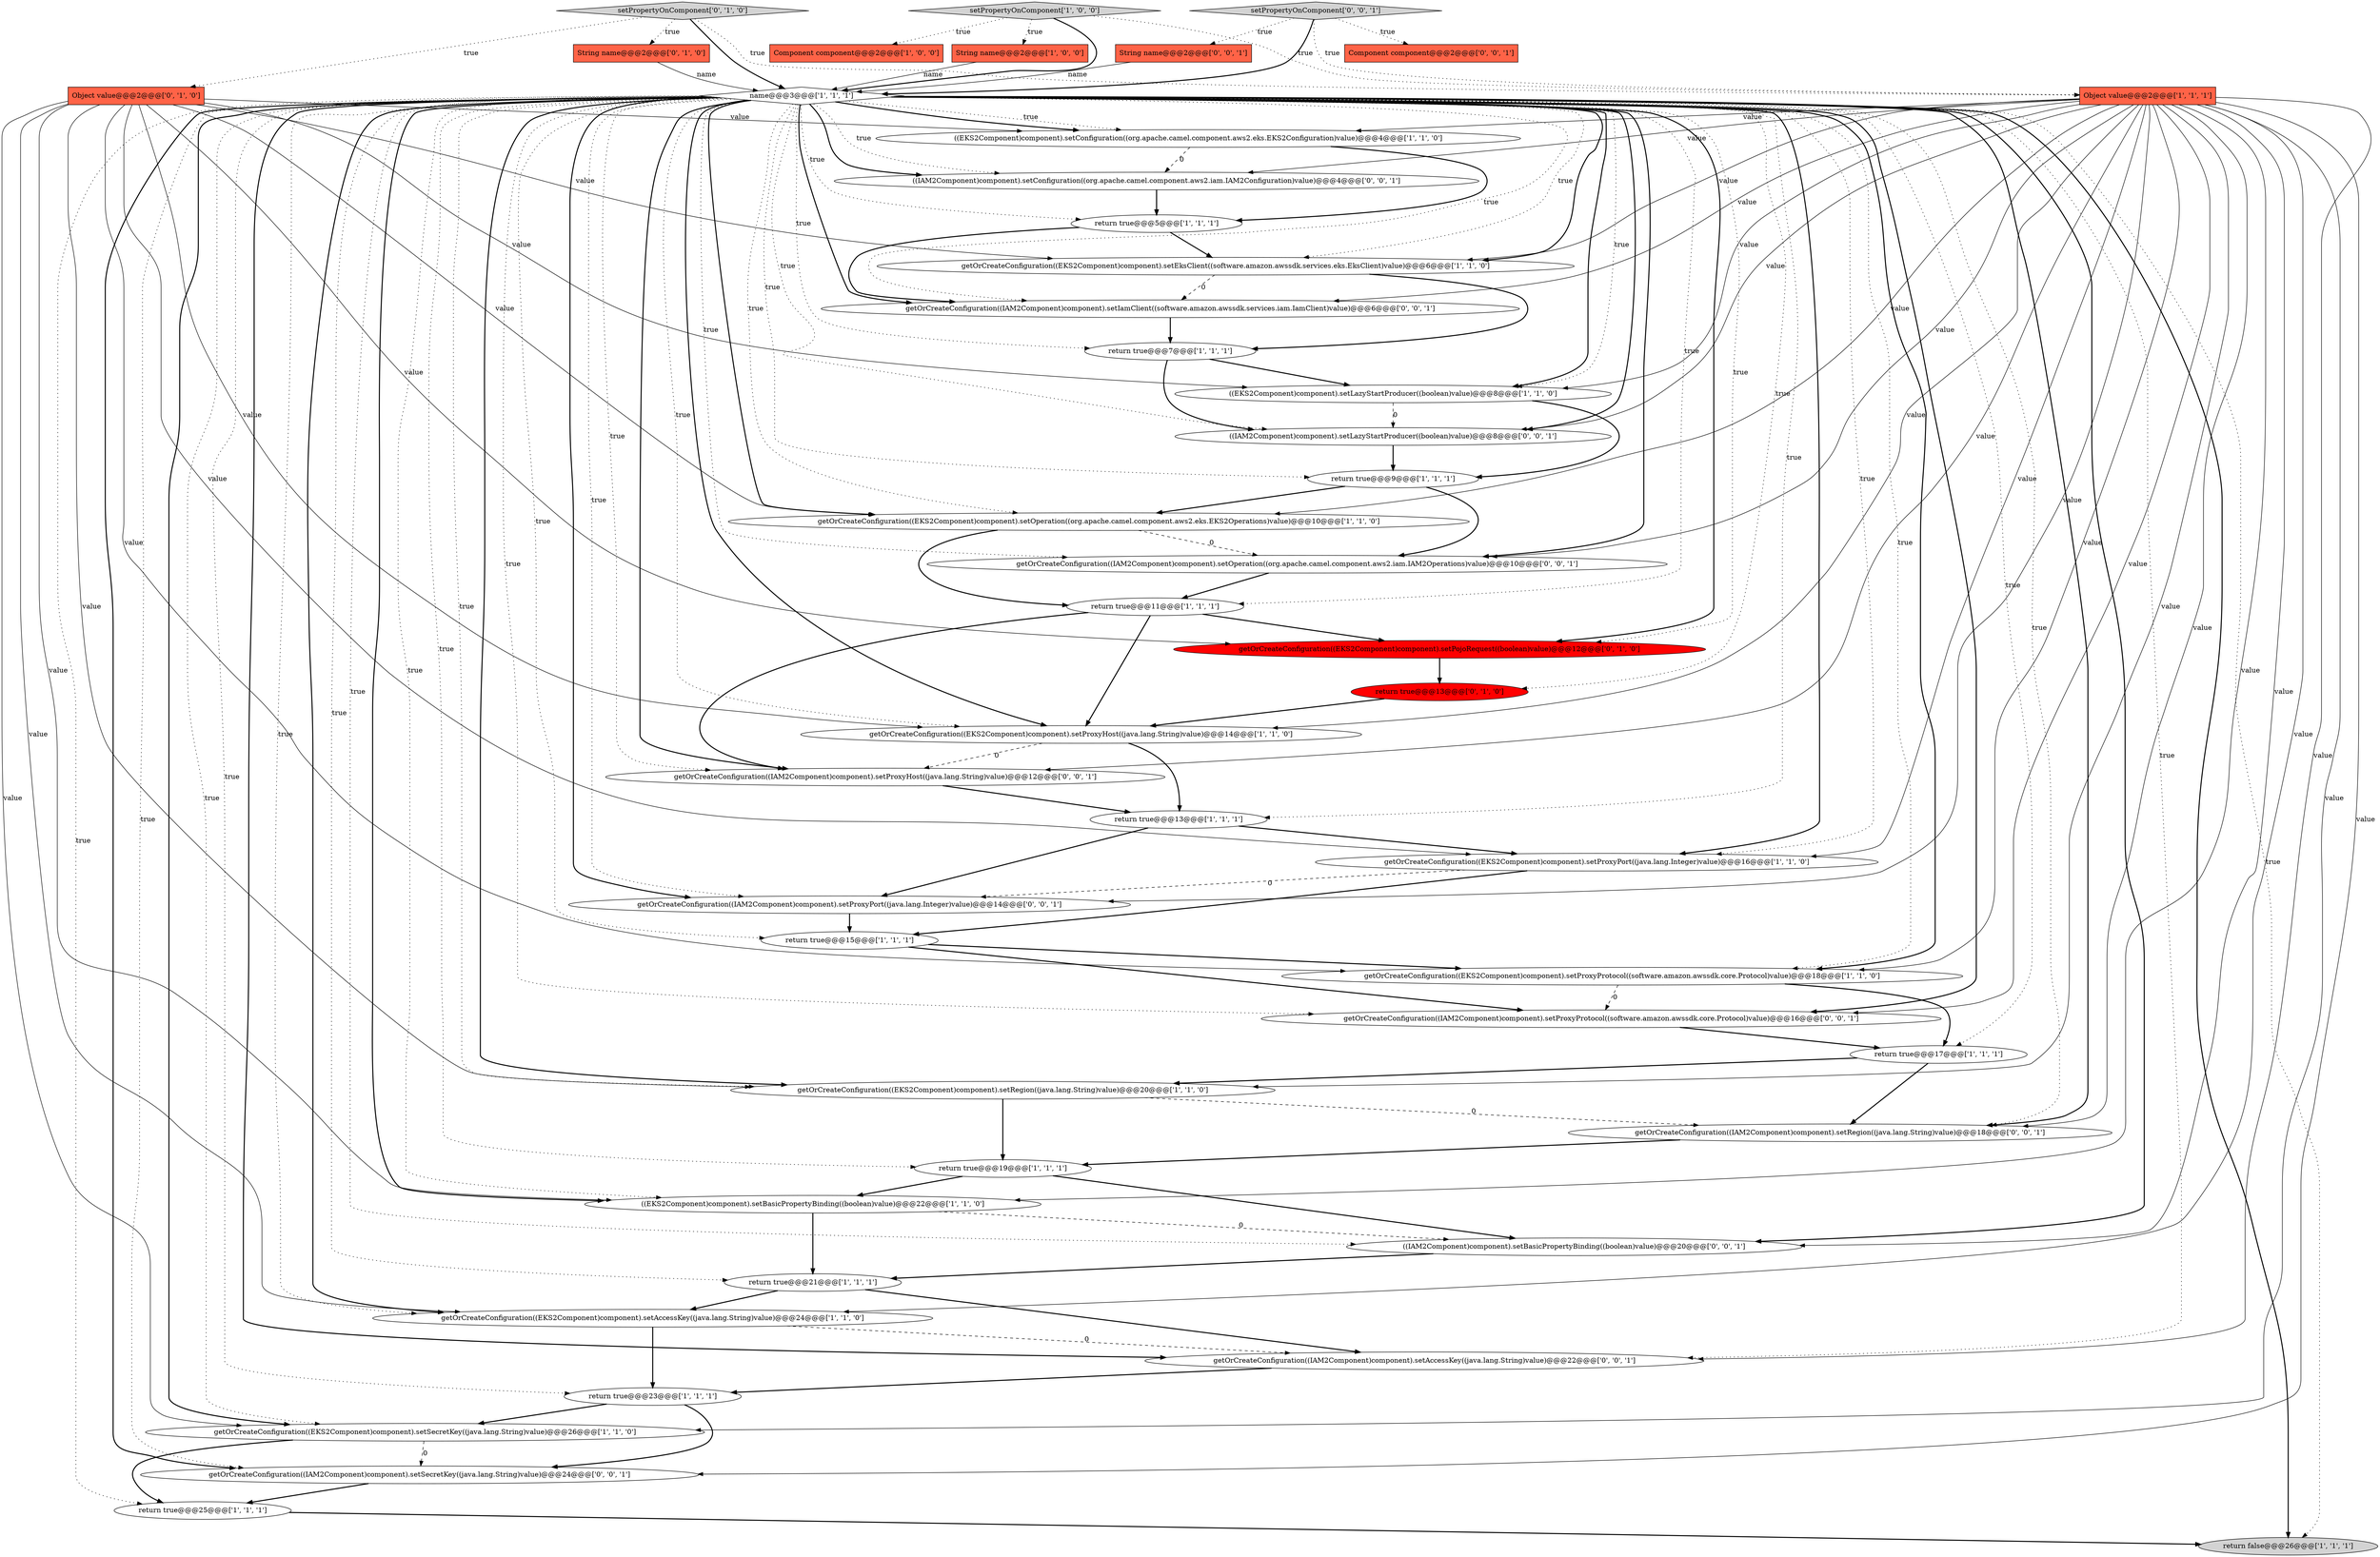 digraph {
41 [style = filled, label = "((IAM2Component)component).setBasicPropertyBinding((boolean)value)@@@20@@@['0', '0', '1']", fillcolor = white, shape = ellipse image = "AAA0AAABBB3BBB"];
2 [style = filled, label = "getOrCreateConfiguration((EKS2Component)component).setOperation((org.apache.camel.component.aws2.eks.EKS2Operations)value)@@@10@@@['1', '1', '0']", fillcolor = white, shape = ellipse image = "AAA0AAABBB1BBB"];
27 [style = filled, label = "return true@@@17@@@['1', '1', '1']", fillcolor = white, shape = ellipse image = "AAA0AAABBB1BBB"];
40 [style = filled, label = "getOrCreateConfiguration((IAM2Component)component).setProxyHost((java.lang.String)value)@@@12@@@['0', '0', '1']", fillcolor = white, shape = ellipse image = "AAA0AAABBB3BBB"];
17 [style = filled, label = "getOrCreateConfiguration((EKS2Component)component).setSecretKey((java.lang.String)value)@@@26@@@['1', '1', '0']", fillcolor = white, shape = ellipse image = "AAA0AAABBB1BBB"];
32 [style = filled, label = "setPropertyOnComponent['0', '1', '0']", fillcolor = lightgray, shape = diamond image = "AAA0AAABBB2BBB"];
13 [style = filled, label = "return true@@@5@@@['1', '1', '1']", fillcolor = white, shape = ellipse image = "AAA0AAABBB1BBB"];
44 [style = filled, label = "getOrCreateConfiguration((IAM2Component)component).setRegion((java.lang.String)value)@@@18@@@['0', '0', '1']", fillcolor = white, shape = ellipse image = "AAA0AAABBB3BBB"];
24 [style = filled, label = "((EKS2Component)component).setBasicPropertyBinding((boolean)value)@@@22@@@['1', '1', '0']", fillcolor = white, shape = ellipse image = "AAA0AAABBB1BBB"];
25 [style = filled, label = "return true@@@7@@@['1', '1', '1']", fillcolor = white, shape = ellipse image = "AAA0AAABBB1BBB"];
42 [style = filled, label = "getOrCreateConfiguration((IAM2Component)component).setSecretKey((java.lang.String)value)@@@24@@@['0', '0', '1']", fillcolor = white, shape = ellipse image = "AAA0AAABBB3BBB"];
39 [style = filled, label = "String name@@@2@@@['0', '0', '1']", fillcolor = tomato, shape = box image = "AAA0AAABBB3BBB"];
31 [style = filled, label = "Object value@@@2@@@['0', '1', '0']", fillcolor = tomato, shape = box image = "AAA0AAABBB2BBB"];
1 [style = filled, label = "getOrCreateConfiguration((EKS2Component)component).setRegion((java.lang.String)value)@@@20@@@['1', '1', '0']", fillcolor = white, shape = ellipse image = "AAA0AAABBB1BBB"];
23 [style = filled, label = "((EKS2Component)component).setConfiguration((org.apache.camel.component.aws2.eks.EKS2Configuration)value)@@@4@@@['1', '1', '0']", fillcolor = white, shape = ellipse image = "AAA0AAABBB1BBB"];
22 [style = filled, label = "return true@@@23@@@['1', '1', '1']", fillcolor = white, shape = ellipse image = "AAA0AAABBB1BBB"];
43 [style = filled, label = "getOrCreateConfiguration((IAM2Component)component).setAccessKey((java.lang.String)value)@@@22@@@['0', '0', '1']", fillcolor = white, shape = ellipse image = "AAA0AAABBB3BBB"];
10 [style = filled, label = "return true@@@21@@@['1', '1', '1']", fillcolor = white, shape = ellipse image = "AAA0AAABBB1BBB"];
0 [style = filled, label = "getOrCreateConfiguration((EKS2Component)component).setProxyHost((java.lang.String)value)@@@14@@@['1', '1', '0']", fillcolor = white, shape = ellipse image = "AAA0AAABBB1BBB"];
5 [style = filled, label = "return true@@@13@@@['1', '1', '1']", fillcolor = white, shape = ellipse image = "AAA0AAABBB1BBB"];
28 [style = filled, label = "String name@@@2@@@['0', '1', '0']", fillcolor = tomato, shape = box image = "AAA0AAABBB2BBB"];
18 [style = filled, label = "return true@@@15@@@['1', '1', '1']", fillcolor = white, shape = ellipse image = "AAA0AAABBB1BBB"];
11 [style = filled, label = "getOrCreateConfiguration((EKS2Component)component).setEksClient((software.amazon.awssdk.services.eks.EksClient)value)@@@6@@@['1', '1', '0']", fillcolor = white, shape = ellipse image = "AAA0AAABBB1BBB"];
30 [style = filled, label = "getOrCreateConfiguration((EKS2Component)component).setPojoRequest((boolean)value)@@@12@@@['0', '1', '0']", fillcolor = red, shape = ellipse image = "AAA1AAABBB2BBB"];
12 [style = filled, label = "return true@@@9@@@['1', '1', '1']", fillcolor = white, shape = ellipse image = "AAA0AAABBB1BBB"];
15 [style = filled, label = "Object value@@@2@@@['1', '1', '1']", fillcolor = tomato, shape = box image = "AAA0AAABBB1BBB"];
19 [style = filled, label = "return true@@@19@@@['1', '1', '1']", fillcolor = white, shape = ellipse image = "AAA0AAABBB1BBB"];
34 [style = filled, label = "getOrCreateConfiguration((IAM2Component)component).setOperation((org.apache.camel.component.aws2.iam.IAM2Operations)value)@@@10@@@['0', '0', '1']", fillcolor = white, shape = ellipse image = "AAA0AAABBB3BBB"];
6 [style = filled, label = "getOrCreateConfiguration((EKS2Component)component).setProxyProtocol((software.amazon.awssdk.core.Protocol)value)@@@18@@@['1', '1', '0']", fillcolor = white, shape = ellipse image = "AAA0AAABBB1BBB"];
7 [style = filled, label = "name@@@3@@@['1', '1', '1']", fillcolor = white, shape = diamond image = "AAA0AAABBB1BBB"];
8 [style = filled, label = "String name@@@2@@@['1', '0', '0']", fillcolor = tomato, shape = box image = "AAA0AAABBB1BBB"];
26 [style = filled, label = "((EKS2Component)component).setLazyStartProducer((boolean)value)@@@8@@@['1', '1', '0']", fillcolor = white, shape = ellipse image = "AAA0AAABBB1BBB"];
33 [style = filled, label = "((IAM2Component)component).setLazyStartProducer((boolean)value)@@@8@@@['0', '0', '1']", fillcolor = white, shape = ellipse image = "AAA0AAABBB3BBB"];
20 [style = filled, label = "return true@@@25@@@['1', '1', '1']", fillcolor = white, shape = ellipse image = "AAA0AAABBB1BBB"];
35 [style = filled, label = "getOrCreateConfiguration((IAM2Component)component).setIamClient((software.amazon.awssdk.services.iam.IamClient)value)@@@6@@@['0', '0', '1']", fillcolor = white, shape = ellipse image = "AAA0AAABBB3BBB"];
29 [style = filled, label = "return true@@@13@@@['0', '1', '0']", fillcolor = red, shape = ellipse image = "AAA1AAABBB2BBB"];
9 [style = filled, label = "getOrCreateConfiguration((EKS2Component)component).setAccessKey((java.lang.String)value)@@@24@@@['1', '1', '0']", fillcolor = white, shape = ellipse image = "AAA0AAABBB1BBB"];
45 [style = filled, label = "getOrCreateConfiguration((IAM2Component)component).setProxyProtocol((software.amazon.awssdk.core.Protocol)value)@@@16@@@['0', '0', '1']", fillcolor = white, shape = ellipse image = "AAA0AAABBB3BBB"];
46 [style = filled, label = "((IAM2Component)component).setConfiguration((org.apache.camel.component.aws2.iam.IAM2Configuration)value)@@@4@@@['0', '0', '1']", fillcolor = white, shape = ellipse image = "AAA0AAABBB3BBB"];
4 [style = filled, label = "return true@@@11@@@['1', '1', '1']", fillcolor = white, shape = ellipse image = "AAA0AAABBB1BBB"];
14 [style = filled, label = "Component component@@@2@@@['1', '0', '0']", fillcolor = tomato, shape = box image = "AAA0AAABBB1BBB"];
21 [style = filled, label = "setPropertyOnComponent['1', '0', '0']", fillcolor = lightgray, shape = diamond image = "AAA0AAABBB1BBB"];
38 [style = filled, label = "getOrCreateConfiguration((IAM2Component)component).setProxyPort((java.lang.Integer)value)@@@14@@@['0', '0', '1']", fillcolor = white, shape = ellipse image = "AAA0AAABBB3BBB"];
37 [style = filled, label = "setPropertyOnComponent['0', '0', '1']", fillcolor = lightgray, shape = diamond image = "AAA0AAABBB3BBB"];
16 [style = filled, label = "getOrCreateConfiguration((EKS2Component)component).setProxyPort((java.lang.Integer)value)@@@16@@@['1', '1', '0']", fillcolor = white, shape = ellipse image = "AAA0AAABBB1BBB"];
36 [style = filled, label = "Component component@@@2@@@['0', '0', '1']", fillcolor = tomato, shape = box image = "AAA0AAABBB3BBB"];
3 [style = filled, label = "return false@@@26@@@['1', '1', '1']", fillcolor = lightgray, shape = ellipse image = "AAA0AAABBB1BBB"];
32->28 [style = dotted, label="true"];
25->33 [style = bold, label=""];
21->15 [style = dotted, label="true"];
7->30 [style = bold, label=""];
46->13 [style = bold, label=""];
7->34 [style = dotted, label="true"];
15->43 [style = solid, label="value"];
21->8 [style = dotted, label="true"];
27->44 [style = bold, label=""];
7->33 [style = dotted, label="true"];
29->0 [style = bold, label=""];
7->35 [style = bold, label=""];
15->1 [style = solid, label="value"];
45->27 [style = bold, label=""];
44->19 [style = bold, label=""];
5->38 [style = bold, label=""];
1->44 [style = dashed, label="0"];
30->29 [style = bold, label=""];
18->45 [style = bold, label=""];
19->24 [style = bold, label=""];
7->26 [style = bold, label=""];
7->9 [style = bold, label=""];
26->12 [style = bold, label=""];
12->2 [style = bold, label=""];
23->13 [style = bold, label=""];
31->1 [style = solid, label="value"];
15->6 [style = solid, label="value"];
7->16 [style = bold, label=""];
7->41 [style = dotted, label="true"];
7->16 [style = dotted, label="true"];
7->27 [style = dotted, label="true"];
7->43 [style = bold, label=""];
37->36 [style = dotted, label="true"];
15->33 [style = solid, label="value"];
7->1 [style = dotted, label="true"];
11->25 [style = bold, label=""];
32->15 [style = dotted, label="true"];
17->20 [style = bold, label=""];
24->10 [style = bold, label=""];
7->6 [style = dotted, label="true"];
24->41 [style = dashed, label="0"];
7->11 [style = bold, label=""];
7->1 [style = bold, label=""];
7->10 [style = dotted, label="true"];
31->2 [style = solid, label="value"];
7->46 [style = bold, label=""];
31->17 [style = solid, label="value"];
7->13 [style = dotted, label="true"];
7->40 [style = dotted, label="true"];
26->33 [style = dashed, label="0"];
7->0 [style = bold, label=""];
32->7 [style = bold, label=""];
20->3 [style = bold, label=""];
2->4 [style = bold, label=""];
13->11 [style = bold, label=""];
7->42 [style = dotted, label="true"];
7->12 [style = dotted, label="true"];
4->0 [style = bold, label=""];
7->29 [style = dotted, label="true"];
15->40 [style = solid, label="value"];
7->33 [style = bold, label=""];
7->24 [style = bold, label=""];
15->41 [style = solid, label="value"];
38->18 [style = bold, label=""];
7->23 [style = dotted, label="true"];
40->5 [style = bold, label=""];
6->45 [style = dashed, label="0"];
19->41 [style = bold, label=""];
15->11 [style = solid, label="value"];
7->46 [style = dotted, label="true"];
7->2 [style = bold, label=""];
31->24 [style = solid, label="value"];
7->23 [style = bold, label=""];
7->6 [style = bold, label=""];
25->26 [style = bold, label=""];
43->22 [style = bold, label=""];
7->42 [style = bold, label=""];
22->17 [style = bold, label=""];
21->7 [style = bold, label=""];
7->35 [style = dotted, label="true"];
31->16 [style = solid, label="value"];
7->22 [style = dotted, label="true"];
1->19 [style = bold, label=""];
7->17 [style = dotted, label="true"];
32->31 [style = dotted, label="true"];
7->44 [style = bold, label=""];
31->26 [style = solid, label="value"];
22->42 [style = bold, label=""];
9->22 [style = bold, label=""];
7->2 [style = dotted, label="true"];
15->2 [style = solid, label="value"];
7->45 [style = dotted, label="true"];
16->18 [style = bold, label=""];
7->17 [style = bold, label=""];
10->43 [style = bold, label=""];
28->7 [style = solid, label="name"];
7->26 [style = dotted, label="true"];
15->16 [style = solid, label="value"];
41->10 [style = bold, label=""];
33->12 [style = bold, label=""];
7->0 [style = dotted, label="true"];
17->42 [style = dashed, label="0"];
37->15 [style = dotted, label="true"];
31->30 [style = solid, label="value"];
37->7 [style = bold, label=""];
9->43 [style = dashed, label="0"];
7->5 [style = dotted, label="true"];
35->25 [style = bold, label=""];
31->9 [style = solid, label="value"];
15->35 [style = solid, label="value"];
5->16 [style = bold, label=""];
6->27 [style = bold, label=""];
15->17 [style = solid, label="value"];
31->6 [style = solid, label="value"];
7->11 [style = dotted, label="true"];
23->46 [style = dashed, label="0"];
18->6 [style = bold, label=""];
15->0 [style = solid, label="value"];
15->23 [style = solid, label="value"];
7->18 [style = dotted, label="true"];
15->34 [style = solid, label="value"];
39->7 [style = solid, label="name"];
10->9 [style = bold, label=""];
7->41 [style = bold, label=""];
31->11 [style = solid, label="value"];
31->0 [style = solid, label="value"];
7->40 [style = bold, label=""];
31->23 [style = solid, label="value"];
0->5 [style = bold, label=""];
4->40 [style = bold, label=""];
16->38 [style = dashed, label="0"];
27->1 [style = bold, label=""];
7->19 [style = dotted, label="true"];
15->45 [style = solid, label="value"];
15->38 [style = solid, label="value"];
15->46 [style = solid, label="value"];
8->7 [style = solid, label="name"];
42->20 [style = bold, label=""];
12->34 [style = bold, label=""];
15->44 [style = solid, label="value"];
7->9 [style = dotted, label="true"];
7->24 [style = dotted, label="true"];
15->24 [style = solid, label="value"];
7->38 [style = dotted, label="true"];
7->3 [style = bold, label=""];
7->20 [style = dotted, label="true"];
7->45 [style = bold, label=""];
7->38 [style = bold, label=""];
7->34 [style = bold, label=""];
4->30 [style = bold, label=""];
7->3 [style = dotted, label="true"];
37->39 [style = dotted, label="true"];
7->44 [style = dotted, label="true"];
7->4 [style = dotted, label="true"];
21->14 [style = dotted, label="true"];
7->25 [style = dotted, label="true"];
2->34 [style = dashed, label="0"];
34->4 [style = bold, label=""];
15->26 [style = solid, label="value"];
15->42 [style = solid, label="value"];
7->30 [style = dotted, label="true"];
0->40 [style = dashed, label="0"];
13->35 [style = bold, label=""];
7->43 [style = dotted, label="true"];
11->35 [style = dashed, label="0"];
15->9 [style = solid, label="value"];
}
